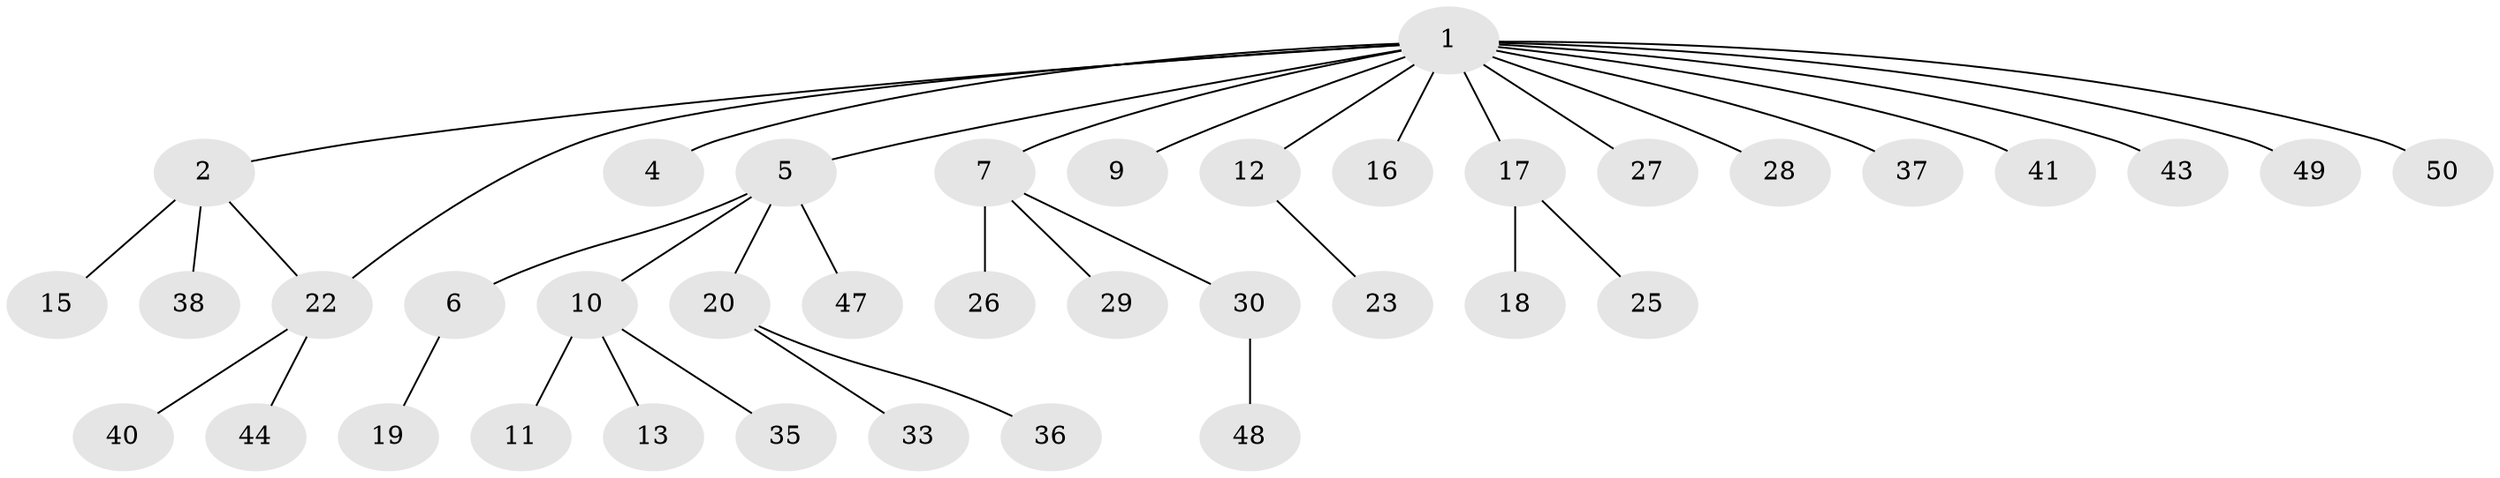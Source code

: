 // Generated by graph-tools (version 1.1) at 2025/51/02/27/25 19:51:59]
// undirected, 38 vertices, 38 edges
graph export_dot {
graph [start="1"]
  node [color=gray90,style=filled];
  1 [super="+8"];
  2 [super="+3"];
  4;
  5 [super="+45"];
  6 [super="+14"];
  7 [super="+21"];
  9 [super="+39"];
  10 [super="+31"];
  11;
  12;
  13 [super="+34"];
  15;
  16;
  17;
  18;
  19;
  20 [super="+24"];
  22 [super="+32"];
  23;
  25;
  26;
  27 [super="+46"];
  28;
  29;
  30 [super="+42"];
  33;
  35;
  36;
  37;
  38;
  40;
  41;
  43;
  44;
  47;
  48;
  49;
  50;
  1 -- 2;
  1 -- 4;
  1 -- 5;
  1 -- 7;
  1 -- 9;
  1 -- 12;
  1 -- 16;
  1 -- 17;
  1 -- 27;
  1 -- 37;
  1 -- 41;
  1 -- 43;
  1 -- 49;
  1 -- 50;
  1 -- 28;
  1 -- 22;
  2 -- 15;
  2 -- 38;
  2 -- 22;
  5 -- 6;
  5 -- 10;
  5 -- 20;
  5 -- 47;
  6 -- 19;
  7 -- 29;
  7 -- 30;
  7 -- 26;
  10 -- 11;
  10 -- 13;
  10 -- 35;
  12 -- 23;
  17 -- 18;
  17 -- 25;
  20 -- 33;
  20 -- 36;
  22 -- 40;
  22 -- 44;
  30 -- 48;
}
